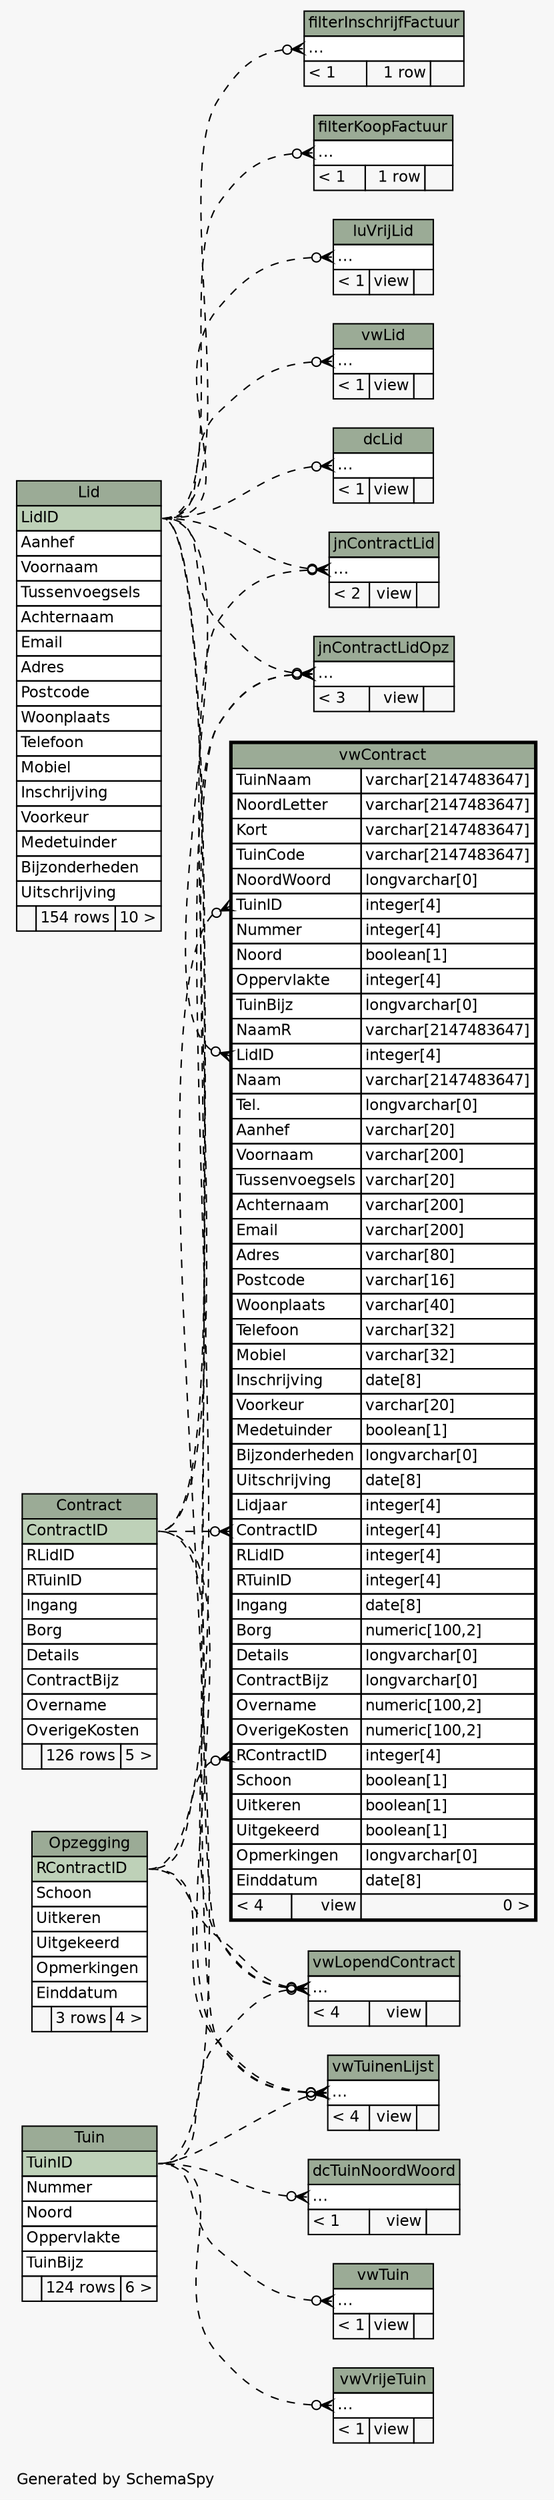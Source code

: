 // dot 2.40.1 on Linux 4.19.0-5-amd64
// SchemaSpy rev 590
digraph "impliedTwoDegreesRelationshipsDiagram" {
  graph [
    rankdir="RL"
    bgcolor="#f7f7f7"
    label="\nGenerated by SchemaSpy"
    labeljust="l"
    nodesep="0.18"
    ranksep="0.46"
    fontname="Helvetica"
    fontsize="11"
  ];
  node [
    fontname="Helvetica"
    fontsize="11"
    shape="plaintext"
  ];
  edge [
    arrowsize="0.8"
  ];
  "dcLid":"elipses":w -> "Lid":"LidID":e [arrowhead=none dir=back arrowtail=crowodot style=dashed];
  "dcTuinNoordWoord":"elipses":w -> "Tuin":"TuinID":e [arrowhead=none dir=back arrowtail=crowodot style=dashed];
  "filterInschrijfFactuur":"elipses":w -> "Lid":"LidID":e [arrowhead=none dir=back arrowtail=crowodot style=dashed];
  "filterKoopFactuur":"elipses":w -> "Lid":"LidID":e [arrowhead=none dir=back arrowtail=crowodot style=dashed];
  "jnContractLid":"elipses":w -> "Contract":"ContractID":e [arrowhead=none dir=back arrowtail=crowodot style=dashed];
  "jnContractLid":"elipses":w -> "Lid":"LidID":e [arrowhead=none dir=back arrowtail=crowodot style=dashed];
  "jnContractLidOpz":"elipses":w -> "Contract":"ContractID":e [arrowhead=none dir=back arrowtail=crowodot style=dashed];
  "jnContractLidOpz":"elipses":w -> "Lid":"LidID":e [arrowhead=none dir=back arrowtail=crowodot style=dashed];
  "jnContractLidOpz":"elipses":w -> "Opzegging":"RContractID":e [arrowhead=none dir=back arrowtail=crowodot style=dashed];
  "luVrijLid":"elipses":w -> "Lid":"LidID":e [arrowhead=none dir=back arrowtail=crowodot style=dashed];
  "vwContract":"ContractID":w -> "Contract":"ContractID":e [arrowhead=none dir=back arrowtail=crowodot style=dashed];
  "vwContract":"LidID":w -> "Lid":"LidID":e [arrowhead=none dir=back arrowtail=crowodot style=dashed];
  "vwContract":"RContractID":w -> "Opzegging":"RContractID":e [arrowhead=none dir=back arrowtail=crowodot style=dashed];
  "vwContract":"TuinID":w -> "Tuin":"TuinID":e [arrowhead=none dir=back arrowtail=crowodot style=dashed];
  "vwLid":"elipses":w -> "Lid":"LidID":e [arrowhead=none dir=back arrowtail=crowodot style=dashed];
  "vwLopendContract":"elipses":w -> "Contract":"ContractID":e [arrowhead=none dir=back arrowtail=crowodot style=dashed];
  "vwLopendContract":"elipses":w -> "Lid":"LidID":e [arrowhead=none dir=back arrowtail=crowodot style=dashed];
  "vwLopendContract":"elipses":w -> "Opzegging":"RContractID":e [arrowhead=none dir=back arrowtail=crowodot style=dashed];
  "vwLopendContract":"elipses":w -> "Tuin":"TuinID":e [arrowhead=none dir=back arrowtail=crowodot style=dashed];
  "vwTuin":"elipses":w -> "Tuin":"TuinID":e [arrowhead=none dir=back arrowtail=crowodot style=dashed];
  "vwTuinenLijst":"elipses":w -> "Contract":"ContractID":e [arrowhead=none dir=back arrowtail=crowodot style=dashed];
  "vwTuinenLijst":"elipses":w -> "Lid":"LidID":e [arrowhead=none dir=back arrowtail=crowodot style=dashed];
  "vwTuinenLijst":"elipses":w -> "Opzegging":"RContractID":e [arrowhead=none dir=back arrowtail=crowodot style=dashed];
  "vwTuinenLijst":"elipses":w -> "Tuin":"TuinID":e [arrowhead=none dir=back arrowtail=crowodot style=dashed];
  "vwVrijeTuin":"elipses":w -> "Tuin":"TuinID":e [arrowhead=none dir=back arrowtail=crowodot style=dashed];
  "Contract" [
    label=<
    <TABLE BORDER="0" CELLBORDER="1" CELLSPACING="0" BGCOLOR="#ffffff">
      <TR><TD COLSPAN="3" BGCOLOR="#9bab96" ALIGN="CENTER">Contract</TD></TR>
      <TR><TD PORT="ContractID" COLSPAN="3" BGCOLOR="#bed1b8" ALIGN="LEFT">ContractID</TD></TR>
      <TR><TD PORT="RLidID" COLSPAN="3" ALIGN="LEFT">RLidID</TD></TR>
      <TR><TD PORT="RTuinID" COLSPAN="3" ALIGN="LEFT">RTuinID</TD></TR>
      <TR><TD PORT="Ingang" COLSPAN="3" ALIGN="LEFT">Ingang</TD></TR>
      <TR><TD PORT="Borg" COLSPAN="3" ALIGN="LEFT">Borg</TD></TR>
      <TR><TD PORT="Details" COLSPAN="3" ALIGN="LEFT">Details</TD></TR>
      <TR><TD PORT="ContractBijz" COLSPAN="3" ALIGN="LEFT">ContractBijz</TD></TR>
      <TR><TD PORT="Overname" COLSPAN="3" ALIGN="LEFT">Overname</TD></TR>
      <TR><TD PORT="OverigeKosten" COLSPAN="3" ALIGN="LEFT">OverigeKosten</TD></TR>
      <TR><TD ALIGN="LEFT" BGCOLOR="#f7f7f7">  </TD><TD ALIGN="RIGHT" BGCOLOR="#f7f7f7">126 rows</TD><TD ALIGN="RIGHT" BGCOLOR="#f7f7f7">5 &gt;</TD></TR>
    </TABLE>>
    URL="Contract.html"
    tooltip="Contract"
  ];
  "dcLid" [
    label=<
    <TABLE BORDER="0" CELLBORDER="1" CELLSPACING="0" BGCOLOR="#ffffff">
      <TR><TD COLSPAN="3" BGCOLOR="#9bab96" ALIGN="CENTER">dcLid</TD></TR>
      <TR><TD PORT="elipses" COLSPAN="3" ALIGN="LEFT">...</TD></TR>
      <TR><TD ALIGN="LEFT" BGCOLOR="#f7f7f7">&lt; 1</TD><TD ALIGN="RIGHT" BGCOLOR="#f7f7f7">view</TD><TD ALIGN="RIGHT" BGCOLOR="#f7f7f7">  </TD></TR>
    </TABLE>>
    URL="dcLid.html"
    tooltip="dcLid"
  ];
  "dcTuinNoordWoord" [
    label=<
    <TABLE BORDER="0" CELLBORDER="1" CELLSPACING="0" BGCOLOR="#ffffff">
      <TR><TD COLSPAN="3" BGCOLOR="#9bab96" ALIGN="CENTER">dcTuinNoordWoord</TD></TR>
      <TR><TD PORT="elipses" COLSPAN="3" ALIGN="LEFT">...</TD></TR>
      <TR><TD ALIGN="LEFT" BGCOLOR="#f7f7f7">&lt; 1</TD><TD ALIGN="RIGHT" BGCOLOR="#f7f7f7">view</TD><TD ALIGN="RIGHT" BGCOLOR="#f7f7f7">  </TD></TR>
    </TABLE>>
    URL="dcTuinNoordWoord.html"
    tooltip="dcTuinNoordWoord"
  ];
  "filterInschrijfFactuur" [
    label=<
    <TABLE BORDER="0" CELLBORDER="1" CELLSPACING="0" BGCOLOR="#ffffff">
      <TR><TD COLSPAN="3" BGCOLOR="#9bab96" ALIGN="CENTER">filterInschrijfFactuur</TD></TR>
      <TR><TD PORT="elipses" COLSPAN="3" ALIGN="LEFT">...</TD></TR>
      <TR><TD ALIGN="LEFT" BGCOLOR="#f7f7f7">&lt; 1</TD><TD ALIGN="RIGHT" BGCOLOR="#f7f7f7">1 row</TD><TD ALIGN="RIGHT" BGCOLOR="#f7f7f7">  </TD></TR>
    </TABLE>>
    URL="filterInschrijfFactuur.html"
    tooltip="filterInschrijfFactuur"
  ];
  "filterKoopFactuur" [
    label=<
    <TABLE BORDER="0" CELLBORDER="1" CELLSPACING="0" BGCOLOR="#ffffff">
      <TR><TD COLSPAN="3" BGCOLOR="#9bab96" ALIGN="CENTER">filterKoopFactuur</TD></TR>
      <TR><TD PORT="elipses" COLSPAN="3" ALIGN="LEFT">...</TD></TR>
      <TR><TD ALIGN="LEFT" BGCOLOR="#f7f7f7">&lt; 1</TD><TD ALIGN="RIGHT" BGCOLOR="#f7f7f7">1 row</TD><TD ALIGN="RIGHT" BGCOLOR="#f7f7f7">  </TD></TR>
    </TABLE>>
    URL="filterKoopFactuur.html"
    tooltip="filterKoopFactuur"
  ];
  "jnContractLid" [
    label=<
    <TABLE BORDER="0" CELLBORDER="1" CELLSPACING="0" BGCOLOR="#ffffff">
      <TR><TD COLSPAN="3" BGCOLOR="#9bab96" ALIGN="CENTER">jnContractLid</TD></TR>
      <TR><TD PORT="elipses" COLSPAN="3" ALIGN="LEFT">...</TD></TR>
      <TR><TD ALIGN="LEFT" BGCOLOR="#f7f7f7">&lt; 2</TD><TD ALIGN="RIGHT" BGCOLOR="#f7f7f7">view</TD><TD ALIGN="RIGHT" BGCOLOR="#f7f7f7">  </TD></TR>
    </TABLE>>
    URL="jnContractLid.html"
    tooltip="jnContractLid"
  ];
  "jnContractLidOpz" [
    label=<
    <TABLE BORDER="0" CELLBORDER="1" CELLSPACING="0" BGCOLOR="#ffffff">
      <TR><TD COLSPAN="3" BGCOLOR="#9bab96" ALIGN="CENTER">jnContractLidOpz</TD></TR>
      <TR><TD PORT="elipses" COLSPAN="3" ALIGN="LEFT">...</TD></TR>
      <TR><TD ALIGN="LEFT" BGCOLOR="#f7f7f7">&lt; 3</TD><TD ALIGN="RIGHT" BGCOLOR="#f7f7f7">view</TD><TD ALIGN="RIGHT" BGCOLOR="#f7f7f7">  </TD></TR>
    </TABLE>>
    URL="jnContractLidOpz.html"
    tooltip="jnContractLidOpz"
  ];
  "Lid" [
    label=<
    <TABLE BORDER="0" CELLBORDER="1" CELLSPACING="0" BGCOLOR="#ffffff">
      <TR><TD COLSPAN="3" BGCOLOR="#9bab96" ALIGN="CENTER">Lid</TD></TR>
      <TR><TD PORT="LidID" COLSPAN="3" BGCOLOR="#bed1b8" ALIGN="LEFT">LidID</TD></TR>
      <TR><TD PORT="Aanhef" COLSPAN="3" ALIGN="LEFT">Aanhef</TD></TR>
      <TR><TD PORT="Voornaam" COLSPAN="3" ALIGN="LEFT">Voornaam</TD></TR>
      <TR><TD PORT="Tussenvoegsels" COLSPAN="3" ALIGN="LEFT">Tussenvoegsels</TD></TR>
      <TR><TD PORT="Achternaam" COLSPAN="3" ALIGN="LEFT">Achternaam</TD></TR>
      <TR><TD PORT="Email" COLSPAN="3" ALIGN="LEFT">Email</TD></TR>
      <TR><TD PORT="Adres" COLSPAN="3" ALIGN="LEFT">Adres</TD></TR>
      <TR><TD PORT="Postcode" COLSPAN="3" ALIGN="LEFT">Postcode</TD></TR>
      <TR><TD PORT="Woonplaats" COLSPAN="3" ALIGN="LEFT">Woonplaats</TD></TR>
      <TR><TD PORT="Telefoon" COLSPAN="3" ALIGN="LEFT">Telefoon</TD></TR>
      <TR><TD PORT="Mobiel" COLSPAN="3" ALIGN="LEFT">Mobiel</TD></TR>
      <TR><TD PORT="Inschrijving" COLSPAN="3" ALIGN="LEFT">Inschrijving</TD></TR>
      <TR><TD PORT="Voorkeur" COLSPAN="3" ALIGN="LEFT">Voorkeur</TD></TR>
      <TR><TD PORT="Medetuinder" COLSPAN="3" ALIGN="LEFT">Medetuinder</TD></TR>
      <TR><TD PORT="Bijzonderheden" COLSPAN="3" ALIGN="LEFT">Bijzonderheden</TD></TR>
      <TR><TD PORT="Uitschrijving" COLSPAN="3" ALIGN="LEFT">Uitschrijving</TD></TR>
      <TR><TD ALIGN="LEFT" BGCOLOR="#f7f7f7">  </TD><TD ALIGN="RIGHT" BGCOLOR="#f7f7f7">154 rows</TD><TD ALIGN="RIGHT" BGCOLOR="#f7f7f7">10 &gt;</TD></TR>
    </TABLE>>
    URL="Lid.html"
    tooltip="Lid"
  ];
  "luVrijLid" [
    label=<
    <TABLE BORDER="0" CELLBORDER="1" CELLSPACING="0" BGCOLOR="#ffffff">
      <TR><TD COLSPAN="3" BGCOLOR="#9bab96" ALIGN="CENTER">luVrijLid</TD></TR>
      <TR><TD PORT="elipses" COLSPAN="3" ALIGN="LEFT">...</TD></TR>
      <TR><TD ALIGN="LEFT" BGCOLOR="#f7f7f7">&lt; 1</TD><TD ALIGN="RIGHT" BGCOLOR="#f7f7f7">view</TD><TD ALIGN="RIGHT" BGCOLOR="#f7f7f7">  </TD></TR>
    </TABLE>>
    URL="luVrijLid.html"
    tooltip="luVrijLid"
  ];
  "Opzegging" [
    label=<
    <TABLE BORDER="0" CELLBORDER="1" CELLSPACING="0" BGCOLOR="#ffffff">
      <TR><TD COLSPAN="3" BGCOLOR="#9bab96" ALIGN="CENTER">Opzegging</TD></TR>
      <TR><TD PORT="RContractID" COLSPAN="3" BGCOLOR="#bed1b8" ALIGN="LEFT">RContractID</TD></TR>
      <TR><TD PORT="Schoon" COLSPAN="3" ALIGN="LEFT">Schoon</TD></TR>
      <TR><TD PORT="Uitkeren" COLSPAN="3" ALIGN="LEFT">Uitkeren</TD></TR>
      <TR><TD PORT="Uitgekeerd" COLSPAN="3" ALIGN="LEFT">Uitgekeerd</TD></TR>
      <TR><TD PORT="Opmerkingen" COLSPAN="3" ALIGN="LEFT">Opmerkingen</TD></TR>
      <TR><TD PORT="Einddatum" COLSPAN="3" ALIGN="LEFT">Einddatum</TD></TR>
      <TR><TD ALIGN="LEFT" BGCOLOR="#f7f7f7">  </TD><TD ALIGN="RIGHT" BGCOLOR="#f7f7f7">3 rows</TD><TD ALIGN="RIGHT" BGCOLOR="#f7f7f7">4 &gt;</TD></TR>
    </TABLE>>
    URL="Opzegging.html"
    tooltip="Opzegging"
  ];
  "Tuin" [
    label=<
    <TABLE BORDER="0" CELLBORDER="1" CELLSPACING="0" BGCOLOR="#ffffff">
      <TR><TD COLSPAN="3" BGCOLOR="#9bab96" ALIGN="CENTER">Tuin</TD></TR>
      <TR><TD PORT="TuinID" COLSPAN="3" BGCOLOR="#bed1b8" ALIGN="LEFT">TuinID</TD></TR>
      <TR><TD PORT="Nummer" COLSPAN="3" ALIGN="LEFT">Nummer</TD></TR>
      <TR><TD PORT="Noord" COLSPAN="3" ALIGN="LEFT">Noord</TD></TR>
      <TR><TD PORT="Oppervlakte" COLSPAN="3" ALIGN="LEFT">Oppervlakte</TD></TR>
      <TR><TD PORT="TuinBijz" COLSPAN="3" ALIGN="LEFT">TuinBijz</TD></TR>
      <TR><TD ALIGN="LEFT" BGCOLOR="#f7f7f7">  </TD><TD ALIGN="RIGHT" BGCOLOR="#f7f7f7">124 rows</TD><TD ALIGN="RIGHT" BGCOLOR="#f7f7f7">6 &gt;</TD></TR>
    </TABLE>>
    URL="Tuin.html"
    tooltip="Tuin"
  ];
  "vwContract" [
    label=<
    <TABLE BORDER="2" CELLBORDER="1" CELLSPACING="0" BGCOLOR="#ffffff">
      <TR><TD COLSPAN="3" BGCOLOR="#9bab96" ALIGN="CENTER">vwContract</TD></TR>
      <TR><TD PORT="TuinNaam" COLSPAN="2" ALIGN="LEFT">TuinNaam</TD><TD PORT="TuinNaam.type" ALIGN="LEFT">varchar[2147483647]</TD></TR>
      <TR><TD PORT="NoordLetter" COLSPAN="2" ALIGN="LEFT">NoordLetter</TD><TD PORT="NoordLetter.type" ALIGN="LEFT">varchar[2147483647]</TD></TR>
      <TR><TD PORT="Kort" COLSPAN="2" ALIGN="LEFT">Kort</TD><TD PORT="Kort.type" ALIGN="LEFT">varchar[2147483647]</TD></TR>
      <TR><TD PORT="TuinCode" COLSPAN="2" ALIGN="LEFT">TuinCode</TD><TD PORT="TuinCode.type" ALIGN="LEFT">varchar[2147483647]</TD></TR>
      <TR><TD PORT="NoordWoord" COLSPAN="2" ALIGN="LEFT">NoordWoord</TD><TD PORT="NoordWoord.type" ALIGN="LEFT">longvarchar[0]</TD></TR>
      <TR><TD PORT="TuinID" COLSPAN="2" ALIGN="LEFT">TuinID</TD><TD PORT="TuinID.type" ALIGN="LEFT">integer[4]</TD></TR>
      <TR><TD PORT="Nummer" COLSPAN="2" ALIGN="LEFT">Nummer</TD><TD PORT="Nummer.type" ALIGN="LEFT">integer[4]</TD></TR>
      <TR><TD PORT="Noord" COLSPAN="2" ALIGN="LEFT">Noord</TD><TD PORT="Noord.type" ALIGN="LEFT">boolean[1]</TD></TR>
      <TR><TD PORT="Oppervlakte" COLSPAN="2" ALIGN="LEFT">Oppervlakte</TD><TD PORT="Oppervlakte.type" ALIGN="LEFT">integer[4]</TD></TR>
      <TR><TD PORT="TuinBijz" COLSPAN="2" ALIGN="LEFT">TuinBijz</TD><TD PORT="TuinBijz.type" ALIGN="LEFT">longvarchar[0]</TD></TR>
      <TR><TD PORT="NaamR" COLSPAN="2" ALIGN="LEFT">NaamR</TD><TD PORT="NaamR.type" ALIGN="LEFT">varchar[2147483647]</TD></TR>
      <TR><TD PORT="LidID" COLSPAN="2" ALIGN="LEFT">LidID</TD><TD PORT="LidID.type" ALIGN="LEFT">integer[4]</TD></TR>
      <TR><TD PORT="Naam" COLSPAN="2" ALIGN="LEFT">Naam</TD><TD PORT="Naam.type" ALIGN="LEFT">varchar[2147483647]</TD></TR>
      <TR><TD PORT="Tel." COLSPAN="2" ALIGN="LEFT">Tel.</TD><TD PORT="Tel..type" ALIGN="LEFT">longvarchar[0]</TD></TR>
      <TR><TD PORT="Aanhef" COLSPAN="2" ALIGN="LEFT">Aanhef</TD><TD PORT="Aanhef.type" ALIGN="LEFT">varchar[20]</TD></TR>
      <TR><TD PORT="Voornaam" COLSPAN="2" ALIGN="LEFT">Voornaam</TD><TD PORT="Voornaam.type" ALIGN="LEFT">varchar[200]</TD></TR>
      <TR><TD PORT="Tussenvoegsels" COLSPAN="2" ALIGN="LEFT">Tussenvoegsels</TD><TD PORT="Tussenvoegsels.type" ALIGN="LEFT">varchar[20]</TD></TR>
      <TR><TD PORT="Achternaam" COLSPAN="2" ALIGN="LEFT">Achternaam</TD><TD PORT="Achternaam.type" ALIGN="LEFT">varchar[200]</TD></TR>
      <TR><TD PORT="Email" COLSPAN="2" ALIGN="LEFT">Email</TD><TD PORT="Email.type" ALIGN="LEFT">varchar[200]</TD></TR>
      <TR><TD PORT="Adres" COLSPAN="2" ALIGN="LEFT">Adres</TD><TD PORT="Adres.type" ALIGN="LEFT">varchar[80]</TD></TR>
      <TR><TD PORT="Postcode" COLSPAN="2" ALIGN="LEFT">Postcode</TD><TD PORT="Postcode.type" ALIGN="LEFT">varchar[16]</TD></TR>
      <TR><TD PORT="Woonplaats" COLSPAN="2" ALIGN="LEFT">Woonplaats</TD><TD PORT="Woonplaats.type" ALIGN="LEFT">varchar[40]</TD></TR>
      <TR><TD PORT="Telefoon" COLSPAN="2" ALIGN="LEFT">Telefoon</TD><TD PORT="Telefoon.type" ALIGN="LEFT">varchar[32]</TD></TR>
      <TR><TD PORT="Mobiel" COLSPAN="2" ALIGN="LEFT">Mobiel</TD><TD PORT="Mobiel.type" ALIGN="LEFT">varchar[32]</TD></TR>
      <TR><TD PORT="Inschrijving" COLSPAN="2" ALIGN="LEFT">Inschrijving</TD><TD PORT="Inschrijving.type" ALIGN="LEFT">date[8]</TD></TR>
      <TR><TD PORT="Voorkeur" COLSPAN="2" ALIGN="LEFT">Voorkeur</TD><TD PORT="Voorkeur.type" ALIGN="LEFT">varchar[20]</TD></TR>
      <TR><TD PORT="Medetuinder" COLSPAN="2" ALIGN="LEFT">Medetuinder</TD><TD PORT="Medetuinder.type" ALIGN="LEFT">boolean[1]</TD></TR>
      <TR><TD PORT="Bijzonderheden" COLSPAN="2" ALIGN="LEFT">Bijzonderheden</TD><TD PORT="Bijzonderheden.type" ALIGN="LEFT">longvarchar[0]</TD></TR>
      <TR><TD PORT="Uitschrijving" COLSPAN="2" ALIGN="LEFT">Uitschrijving</TD><TD PORT="Uitschrijving.type" ALIGN="LEFT">date[8]</TD></TR>
      <TR><TD PORT="Lidjaar" COLSPAN="2" ALIGN="LEFT">Lidjaar</TD><TD PORT="Lidjaar.type" ALIGN="LEFT">integer[4]</TD></TR>
      <TR><TD PORT="ContractID" COLSPAN="2" ALIGN="LEFT">ContractID</TD><TD PORT="ContractID.type" ALIGN="LEFT">integer[4]</TD></TR>
      <TR><TD PORT="RLidID" COLSPAN="2" ALIGN="LEFT">RLidID</TD><TD PORT="RLidID.type" ALIGN="LEFT">integer[4]</TD></TR>
      <TR><TD PORT="RTuinID" COLSPAN="2" ALIGN="LEFT">RTuinID</TD><TD PORT="RTuinID.type" ALIGN="LEFT">integer[4]</TD></TR>
      <TR><TD PORT="Ingang" COLSPAN="2" ALIGN="LEFT">Ingang</TD><TD PORT="Ingang.type" ALIGN="LEFT">date[8]</TD></TR>
      <TR><TD PORT="Borg" COLSPAN="2" ALIGN="LEFT">Borg</TD><TD PORT="Borg.type" ALIGN="LEFT">numeric[100,2]</TD></TR>
      <TR><TD PORT="Details" COLSPAN="2" ALIGN="LEFT">Details</TD><TD PORT="Details.type" ALIGN="LEFT">longvarchar[0]</TD></TR>
      <TR><TD PORT="ContractBijz" COLSPAN="2" ALIGN="LEFT">ContractBijz</TD><TD PORT="ContractBijz.type" ALIGN="LEFT">longvarchar[0]</TD></TR>
      <TR><TD PORT="Overname" COLSPAN="2" ALIGN="LEFT">Overname</TD><TD PORT="Overname.type" ALIGN="LEFT">numeric[100,2]</TD></TR>
      <TR><TD PORT="OverigeKosten" COLSPAN="2" ALIGN="LEFT">OverigeKosten</TD><TD PORT="OverigeKosten.type" ALIGN="LEFT">numeric[100,2]</TD></TR>
      <TR><TD PORT="RContractID" COLSPAN="2" ALIGN="LEFT">RContractID</TD><TD PORT="RContractID.type" ALIGN="LEFT">integer[4]</TD></TR>
      <TR><TD PORT="Schoon" COLSPAN="2" ALIGN="LEFT">Schoon</TD><TD PORT="Schoon.type" ALIGN="LEFT">boolean[1]</TD></TR>
      <TR><TD PORT="Uitkeren" COLSPAN="2" ALIGN="LEFT">Uitkeren</TD><TD PORT="Uitkeren.type" ALIGN="LEFT">boolean[1]</TD></TR>
      <TR><TD PORT="Uitgekeerd" COLSPAN="2" ALIGN="LEFT">Uitgekeerd</TD><TD PORT="Uitgekeerd.type" ALIGN="LEFT">boolean[1]</TD></TR>
      <TR><TD PORT="Opmerkingen" COLSPAN="2" ALIGN="LEFT">Opmerkingen</TD><TD PORT="Opmerkingen.type" ALIGN="LEFT">longvarchar[0]</TD></TR>
      <TR><TD PORT="Einddatum" COLSPAN="2" ALIGN="LEFT">Einddatum</TD><TD PORT="Einddatum.type" ALIGN="LEFT">date[8]</TD></TR>
      <TR><TD ALIGN="LEFT" BGCOLOR="#f7f7f7">&lt; 4</TD><TD ALIGN="RIGHT" BGCOLOR="#f7f7f7">view</TD><TD ALIGN="RIGHT" BGCOLOR="#f7f7f7">0 &gt;</TD></TR>
    </TABLE>>
    URL="vwContract.html"
    tooltip="vwContract"
  ];
  "vwLid" [
    label=<
    <TABLE BORDER="0" CELLBORDER="1" CELLSPACING="0" BGCOLOR="#ffffff">
      <TR><TD COLSPAN="3" BGCOLOR="#9bab96" ALIGN="CENTER">vwLid</TD></TR>
      <TR><TD PORT="elipses" COLSPAN="3" ALIGN="LEFT">...</TD></TR>
      <TR><TD ALIGN="LEFT" BGCOLOR="#f7f7f7">&lt; 1</TD><TD ALIGN="RIGHT" BGCOLOR="#f7f7f7">view</TD><TD ALIGN="RIGHT" BGCOLOR="#f7f7f7">  </TD></TR>
    </TABLE>>
    URL="vwLid.html"
    tooltip="vwLid"
  ];
  "vwLopendContract" [
    label=<
    <TABLE BORDER="0" CELLBORDER="1" CELLSPACING="0" BGCOLOR="#ffffff">
      <TR><TD COLSPAN="3" BGCOLOR="#9bab96" ALIGN="CENTER">vwLopendContract</TD></TR>
      <TR><TD PORT="elipses" COLSPAN="3" ALIGN="LEFT">...</TD></TR>
      <TR><TD ALIGN="LEFT" BGCOLOR="#f7f7f7">&lt; 4</TD><TD ALIGN="RIGHT" BGCOLOR="#f7f7f7">view</TD><TD ALIGN="RIGHT" BGCOLOR="#f7f7f7">  </TD></TR>
    </TABLE>>
    URL="vwLopendContract.html"
    tooltip="vwLopendContract"
  ];
  "vwTuin" [
    label=<
    <TABLE BORDER="0" CELLBORDER="1" CELLSPACING="0" BGCOLOR="#ffffff">
      <TR><TD COLSPAN="3" BGCOLOR="#9bab96" ALIGN="CENTER">vwTuin</TD></TR>
      <TR><TD PORT="elipses" COLSPAN="3" ALIGN="LEFT">...</TD></TR>
      <TR><TD ALIGN="LEFT" BGCOLOR="#f7f7f7">&lt; 1</TD><TD ALIGN="RIGHT" BGCOLOR="#f7f7f7">view</TD><TD ALIGN="RIGHT" BGCOLOR="#f7f7f7">  </TD></TR>
    </TABLE>>
    URL="vwTuin.html"
    tooltip="vwTuin"
  ];
  "vwTuinenLijst" [
    label=<
    <TABLE BORDER="0" CELLBORDER="1" CELLSPACING="0" BGCOLOR="#ffffff">
      <TR><TD COLSPAN="3" BGCOLOR="#9bab96" ALIGN="CENTER">vwTuinenLijst</TD></TR>
      <TR><TD PORT="elipses" COLSPAN="3" ALIGN="LEFT">...</TD></TR>
      <TR><TD ALIGN="LEFT" BGCOLOR="#f7f7f7">&lt; 4</TD><TD ALIGN="RIGHT" BGCOLOR="#f7f7f7">view</TD><TD ALIGN="RIGHT" BGCOLOR="#f7f7f7">  </TD></TR>
    </TABLE>>
    URL="vwTuinenLijst.html"
    tooltip="vwTuinenLijst"
  ];
  "vwVrijeTuin" [
    label=<
    <TABLE BORDER="0" CELLBORDER="1" CELLSPACING="0" BGCOLOR="#ffffff">
      <TR><TD COLSPAN="3" BGCOLOR="#9bab96" ALIGN="CENTER">vwVrijeTuin</TD></TR>
      <TR><TD PORT="elipses" COLSPAN="3" ALIGN="LEFT">...</TD></TR>
      <TR><TD ALIGN="LEFT" BGCOLOR="#f7f7f7">&lt; 1</TD><TD ALIGN="RIGHT" BGCOLOR="#f7f7f7">view</TD><TD ALIGN="RIGHT" BGCOLOR="#f7f7f7">  </TD></TR>
    </TABLE>>
    URL="vwVrijeTuin.html"
    tooltip="vwVrijeTuin"
  ];
}
